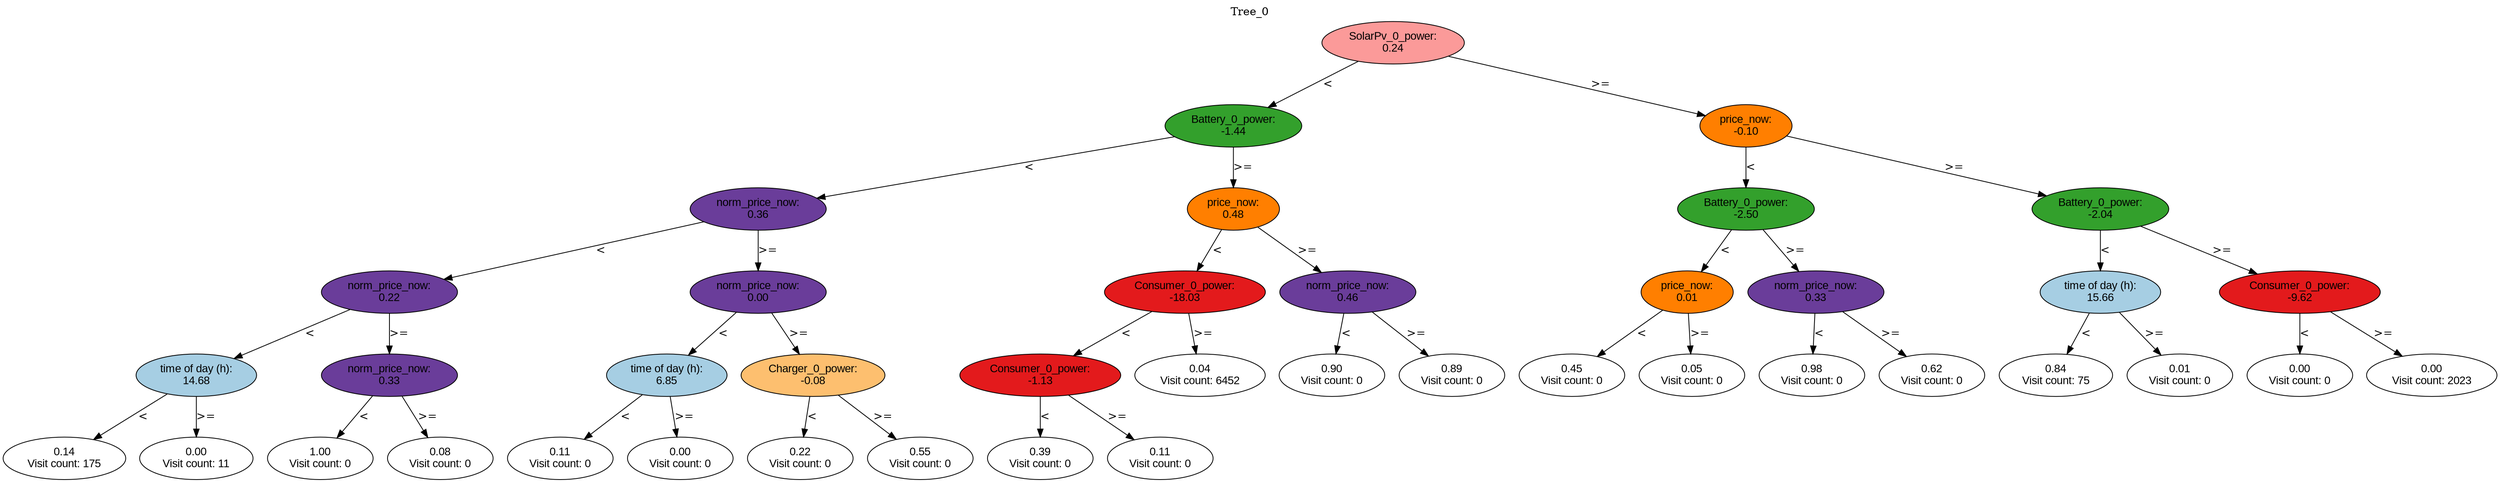 digraph BST {
    node [fontname="Arial" style=filled colorscheme=paired12];
    0 [ label = "SolarPv_0_power:
0.24" fillcolor=5];
    1 [ label = "Battery_0_power:
-1.44" fillcolor=4];
    2 [ label = "norm_price_now:
0.36" fillcolor=10];
    3 [ label = "norm_price_now:
0.22" fillcolor=10];
    4 [ label = "time of day (h):
14.68" fillcolor=1];
    5 [ label = "0.14
Visit count: 175" fillcolor=white];
    6 [ label = "0.00
Visit count: 11" fillcolor=white];
    7 [ label = "norm_price_now:
0.33" fillcolor=10];
    8 [ label = "1.00
Visit count: 0" fillcolor=white];
    9 [ label = "0.08
Visit count: 0" fillcolor=white];
    10 [ label = "norm_price_now:
0.00" fillcolor=10];
    11 [ label = "time of day (h):
6.85" fillcolor=1];
    12 [ label = "0.11
Visit count: 0" fillcolor=white];
    13 [ label = "0.00
Visit count: 0" fillcolor=white];
    14 [ label = "Charger_0_power:
-0.08" fillcolor=7];
    15 [ label = "0.22
Visit count: 0" fillcolor=white];
    16 [ label = "0.55
Visit count: 0" fillcolor=white];
    17 [ label = "price_now:
0.48" fillcolor=8];
    18 [ label = "Consumer_0_power:
-18.03" fillcolor=6];
    19 [ label = "Consumer_0_power:
-1.13" fillcolor=6];
    20 [ label = "0.39
Visit count: 0" fillcolor=white];
    21 [ label = "0.11
Visit count: 0" fillcolor=white];
    22 [ label = "0.04
Visit count: 6452" fillcolor=white];
    23 [ label = "norm_price_now:
0.46" fillcolor=10];
    24 [ label = "0.90
Visit count: 0" fillcolor=white];
    25 [ label = "0.89
Visit count: 0" fillcolor=white];
    26 [ label = "price_now:
-0.10" fillcolor=8];
    27 [ label = "Battery_0_power:
-2.50" fillcolor=4];
    28 [ label = "price_now:
0.01" fillcolor=8];
    29 [ label = "0.45
Visit count: 0" fillcolor=white];
    30 [ label = "0.05
Visit count: 0" fillcolor=white];
    31 [ label = "norm_price_now:
0.33" fillcolor=10];
    32 [ label = "0.98
Visit count: 0" fillcolor=white];
    33 [ label = "0.62
Visit count: 0" fillcolor=white];
    34 [ label = "Battery_0_power:
-2.04" fillcolor=4];
    35 [ label = "time of day (h):
15.66" fillcolor=1];
    36 [ label = "0.84
Visit count: 75" fillcolor=white];
    37 [ label = "0.01
Visit count: 0" fillcolor=white];
    38 [ label = "Consumer_0_power:
-9.62" fillcolor=6];
    39 [ label = "0.00
Visit count: 0" fillcolor=white];
    40 [ label = "0.00
Visit count: 2023" fillcolor=white];

    0  -> 1[ label = "<"];
    0  -> 26[ label = ">="];
    1  -> 2[ label = "<"];
    1  -> 17[ label = ">="];
    2  -> 3[ label = "<"];
    2  -> 10[ label = ">="];
    3  -> 4[ label = "<"];
    3  -> 7[ label = ">="];
    4  -> 5[ label = "<"];
    4  -> 6[ label = ">="];
    7  -> 8[ label = "<"];
    7  -> 9[ label = ">="];
    10  -> 11[ label = "<"];
    10  -> 14[ label = ">="];
    11  -> 12[ label = "<"];
    11  -> 13[ label = ">="];
    14  -> 15[ label = "<"];
    14  -> 16[ label = ">="];
    17  -> 18[ label = "<"];
    17  -> 23[ label = ">="];
    18  -> 19[ label = "<"];
    18  -> 22[ label = ">="];
    19  -> 20[ label = "<"];
    19  -> 21[ label = ">="];
    23  -> 24[ label = "<"];
    23  -> 25[ label = ">="];
    26  -> 27[ label = "<"];
    26  -> 34[ label = ">="];
    27  -> 28[ label = "<"];
    27  -> 31[ label = ">="];
    28  -> 29[ label = "<"];
    28  -> 30[ label = ">="];
    31  -> 32[ label = "<"];
    31  -> 33[ label = ">="];
    34  -> 35[ label = "<"];
    34  -> 38[ label = ">="];
    35  -> 36[ label = "<"];
    35  -> 37[ label = ">="];
    38  -> 39[ label = "<"];
    38  -> 40[ label = ">="];

    labelloc="t";
    label="Tree_0";
}